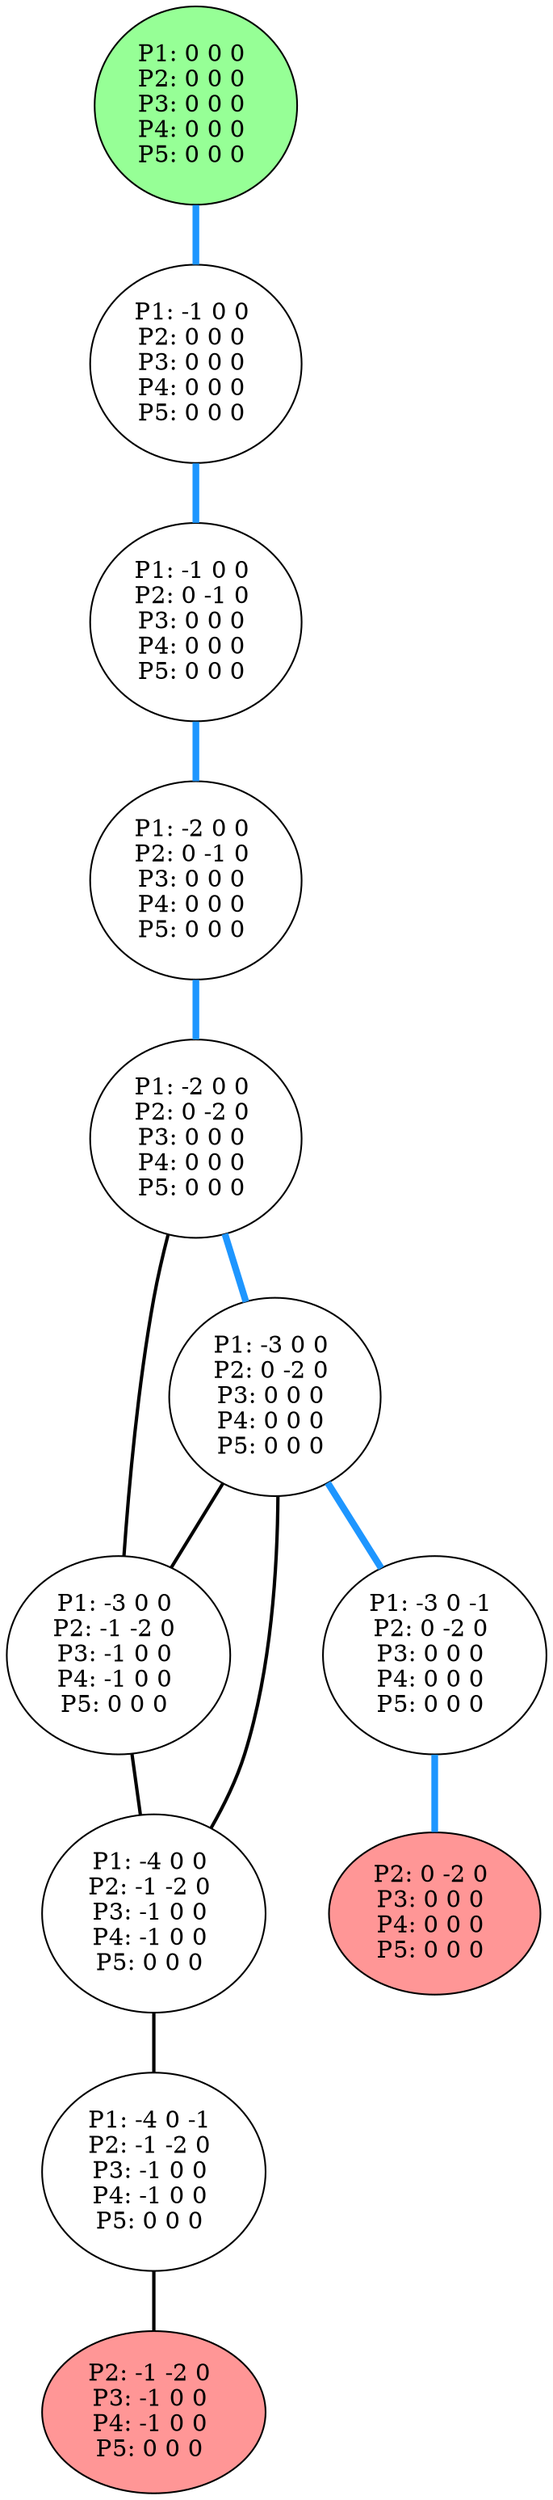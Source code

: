 graph G {
color = "black"
0 [label = "P1: 0 0 0 
P2: 0 0 0 
P3: 0 0 0 
P4: 0 0 0 
P5: 0 0 0 
",  style="filled", fillcolor = "#96FF96"];
1 [label = "P1: -1 0 0 
P2: 0 0 0 
P3: 0 0 0 
P4: 0 0 0 
P5: 0 0 0 
"];
2 [label = "P1: -1 0 0 
P2: 0 -1 0 
P3: 0 0 0 
P4: 0 0 0 
P5: 0 0 0 
"];
3 [label = "P1: -2 0 0 
P2: 0 -1 0 
P3: 0 0 0 
P4: 0 0 0 
P5: 0 0 0 
"];
4 [label = "P1: -2 0 0 
P2: 0 -2 0 
P3: 0 0 0 
P4: 0 0 0 
P5: 0 0 0 
"];
5 [label = "P1: -3 0 0 
P2: 0 -2 0 
P3: 0 0 0 
P4: 0 0 0 
P5: 0 0 0 
"];
6 [label = "P1: -3 0 0 
P2: -1 -2 0 
P3: -1 0 0 
P4: -1 0 0 
P5: 0 0 0 
"];
7 [label = "P1: -3 0 -1 
P2: 0 -2 0 
P3: 0 0 0 
P4: 0 0 0 
P5: 0 0 0 
"];
77 [label = "P2: 0 -2 0 
P3: 0 0 0 
P4: 0 0 0 
P5: 0 0 0 
",  style="filled", fillcolor = "#FF9696"];
8 [label = "P1: -4 0 0 
P2: -1 -2 0 
P3: -1 0 0 
P4: -1 0 0 
P5: 0 0 0 
"];
9 [label = "P1: -4 0 -1 
P2: -1 -2 0 
P3: -1 0 0 
P4: -1 0 0 
P5: 0 0 0 
"];
99 [label = "P2: -1 -2 0 
P3: -1 0 0 
P4: -1 0 0 
P5: 0 0 0 
",  style="filled", fillcolor = "#FF9696"];
edge [style=bold];
0 -- 1 [color="#1E96FF", penwidth=4.0];

1 -- 2 [color="#1E96FF", penwidth=4.0];

2 -- 3 [color="#1E96FF", penwidth=4.0];

3 -- 4 [color="#1E96FF", penwidth=4.0];

4 -- 5 [color="#1E96FF", penwidth=4.0];
4 -- 6 [color=black];

5 -- 7 [color="#1E96FF", penwidth=4.0];
5 -- 6 [color=black];
5 -- 8 [color=black];

6 -- 8 [color=black];


7 -- 77 [color="#1E96FF", penwidth=4.0];
8 -- 9 [color=black];


9 -- 99 [color=black];
}
